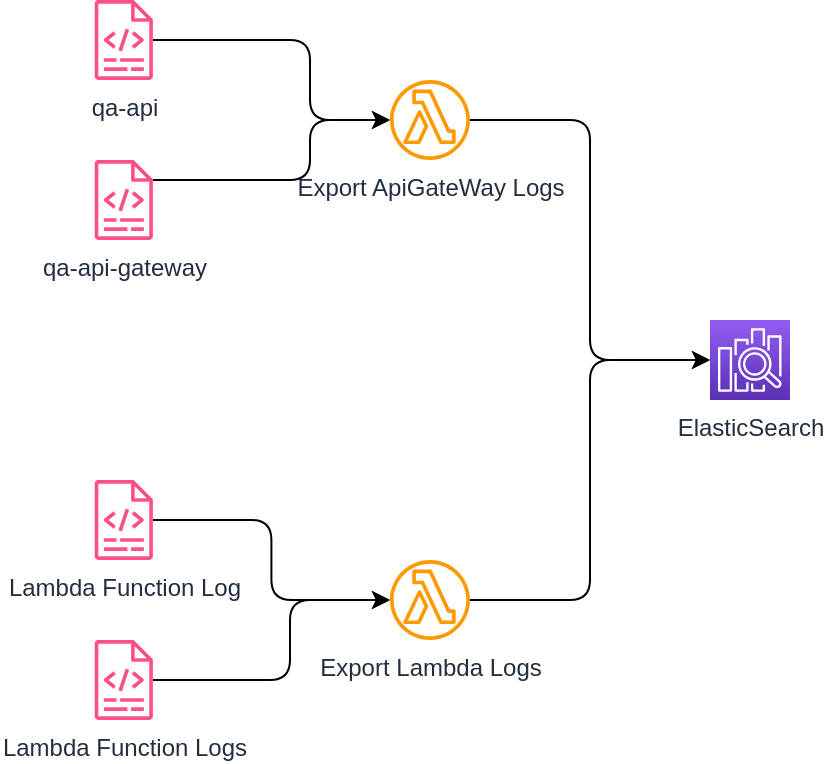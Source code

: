 <mxfile version="15.3.0" type="github">
  <diagram id="nzcal7Fz_3WaMXjGNrlV" name="Page-1">
    <mxGraphModel dx="946" dy="470" grid="1" gridSize="10" guides="1" tooltips="1" connect="1" arrows="1" fold="1" page="1" pageScale="1" pageWidth="827" pageHeight="1169" math="0" shadow="0">
      <root>
        <mxCell id="0" />
        <mxCell id="1" parent="0" />
        <mxCell id="yLLP_6ogxdL1EiIHCrCx-7" style="edgeStyle=orthogonalEdgeStyle;rounded=1;orthogonalLoop=1;jettySize=auto;html=1;" edge="1" parent="1" source="yLLP_6ogxdL1EiIHCrCx-1" target="yLLP_6ogxdL1EiIHCrCx-4">
          <mxGeometry relative="1" as="geometry">
            <Array as="points">
              <mxPoint x="240" y="100" />
              <mxPoint x="240" y="140" />
            </Array>
          </mxGeometry>
        </mxCell>
        <mxCell id="yLLP_6ogxdL1EiIHCrCx-1" value="qa-api" style="sketch=0;outlineConnect=0;fontColor=#232F3E;gradientColor=none;fillColor=#FF4F8B;strokeColor=none;dashed=0;verticalLabelPosition=bottom;verticalAlign=top;align=center;html=1;fontSize=12;fontStyle=0;aspect=fixed;pointerEvents=1;shape=mxgraph.aws4.logs;" vertex="1" parent="1">
          <mxGeometry x="120" y="80" width="53.79" height="40" as="geometry" />
        </mxCell>
        <mxCell id="yLLP_6ogxdL1EiIHCrCx-10" style="edgeStyle=orthogonalEdgeStyle;rounded=1;orthogonalLoop=1;jettySize=auto;html=1;" edge="1" parent="1" source="yLLP_6ogxdL1EiIHCrCx-3" target="yLLP_6ogxdL1EiIHCrCx-6">
          <mxGeometry relative="1" as="geometry" />
        </mxCell>
        <mxCell id="yLLP_6ogxdL1EiIHCrCx-3" value="Lambda Function Log" style="sketch=0;outlineConnect=0;fontColor=#232F3E;gradientColor=none;fillColor=#FF4F8B;strokeColor=none;dashed=0;verticalLabelPosition=bottom;verticalAlign=top;align=center;html=1;fontSize=12;fontStyle=0;aspect=fixed;pointerEvents=1;shape=mxgraph.aws4.logs;" vertex="1" parent="1">
          <mxGeometry x="120" y="320" width="53.79" height="40" as="geometry" />
        </mxCell>
        <mxCell id="yLLP_6ogxdL1EiIHCrCx-13" style="edgeStyle=orthogonalEdgeStyle;rounded=1;orthogonalLoop=1;jettySize=auto;html=1;entryX=0;entryY=0.5;entryDx=0;entryDy=0;entryPerimeter=0;" edge="1" parent="1" source="yLLP_6ogxdL1EiIHCrCx-4" target="yLLP_6ogxdL1EiIHCrCx-12">
          <mxGeometry relative="1" as="geometry" />
        </mxCell>
        <mxCell id="yLLP_6ogxdL1EiIHCrCx-4" value="Export ApiGateWay Logs" style="sketch=0;outlineConnect=0;fontColor=#232F3E;gradientColor=none;fillColor=#FF9900;strokeColor=none;dashed=0;verticalLabelPosition=bottom;verticalAlign=top;align=center;html=1;fontSize=12;fontStyle=0;aspect=fixed;pointerEvents=1;shape=mxgraph.aws4.lambda_function;" vertex="1" parent="1">
          <mxGeometry x="280" y="120" width="40" height="40" as="geometry" />
        </mxCell>
        <mxCell id="yLLP_6ogxdL1EiIHCrCx-8" style="edgeStyle=orthogonalEdgeStyle;rounded=1;orthogonalLoop=1;jettySize=auto;html=1;" edge="1" parent="1" source="yLLP_6ogxdL1EiIHCrCx-5" target="yLLP_6ogxdL1EiIHCrCx-4">
          <mxGeometry relative="1" as="geometry">
            <Array as="points">
              <mxPoint x="240" y="170" />
              <mxPoint x="240" y="140" />
            </Array>
          </mxGeometry>
        </mxCell>
        <mxCell id="yLLP_6ogxdL1EiIHCrCx-5" value="qa-api-gateway" style="sketch=0;outlineConnect=0;fontColor=#232F3E;gradientColor=none;fillColor=#FF4F8B;strokeColor=none;dashed=0;verticalLabelPosition=bottom;verticalAlign=top;align=center;html=1;fontSize=12;fontStyle=0;aspect=fixed;pointerEvents=1;shape=mxgraph.aws4.logs;" vertex="1" parent="1">
          <mxGeometry x="120" y="160" width="53.79" height="40" as="geometry" />
        </mxCell>
        <mxCell id="yLLP_6ogxdL1EiIHCrCx-14" style="edgeStyle=orthogonalEdgeStyle;rounded=1;orthogonalLoop=1;jettySize=auto;html=1;entryX=0;entryY=0.5;entryDx=0;entryDy=0;entryPerimeter=0;" edge="1" parent="1" source="yLLP_6ogxdL1EiIHCrCx-6" target="yLLP_6ogxdL1EiIHCrCx-12">
          <mxGeometry relative="1" as="geometry" />
        </mxCell>
        <mxCell id="yLLP_6ogxdL1EiIHCrCx-6" value="Export Lambda Logs" style="sketch=0;outlineConnect=0;fontColor=#232F3E;gradientColor=none;fillColor=#FF9900;strokeColor=none;dashed=0;verticalLabelPosition=bottom;verticalAlign=top;align=center;html=1;fontSize=12;fontStyle=0;aspect=fixed;pointerEvents=1;shape=mxgraph.aws4.lambda_function;" vertex="1" parent="1">
          <mxGeometry x="280" y="360" width="40" height="40" as="geometry" />
        </mxCell>
        <mxCell id="yLLP_6ogxdL1EiIHCrCx-11" style="edgeStyle=orthogonalEdgeStyle;rounded=1;orthogonalLoop=1;jettySize=auto;html=1;" edge="1" parent="1" source="yLLP_6ogxdL1EiIHCrCx-9" target="yLLP_6ogxdL1EiIHCrCx-6">
          <mxGeometry relative="1" as="geometry">
            <Array as="points">
              <mxPoint x="230" y="420" />
              <mxPoint x="230" y="380" />
            </Array>
          </mxGeometry>
        </mxCell>
        <mxCell id="yLLP_6ogxdL1EiIHCrCx-9" value="Lambda Function Logs" style="sketch=0;outlineConnect=0;fontColor=#232F3E;gradientColor=none;fillColor=#FF4F8B;strokeColor=none;dashed=0;verticalLabelPosition=bottom;verticalAlign=top;align=center;html=1;fontSize=12;fontStyle=0;aspect=fixed;pointerEvents=1;shape=mxgraph.aws4.logs;" vertex="1" parent="1">
          <mxGeometry x="120" y="400" width="53.79" height="40" as="geometry" />
        </mxCell>
        <mxCell id="yLLP_6ogxdL1EiIHCrCx-12" value="ElasticSearch" style="sketch=0;points=[[0,0,0],[0.25,0,0],[0.5,0,0],[0.75,0,0],[1,0,0],[0,1,0],[0.25,1,0],[0.5,1,0],[0.75,1,0],[1,1,0],[0,0.25,0],[0,0.5,0],[0,0.75,0],[1,0.25,0],[1,0.5,0],[1,0.75,0]];outlineConnect=0;fontColor=#232F3E;gradientColor=#945DF2;gradientDirection=north;fillColor=#5A30B5;strokeColor=#ffffff;dashed=0;verticalLabelPosition=bottom;verticalAlign=top;align=center;html=1;fontSize=12;fontStyle=0;aspect=fixed;shape=mxgraph.aws4.resourceIcon;resIcon=mxgraph.aws4.elasticsearch_service;" vertex="1" parent="1">
          <mxGeometry x="440" y="240" width="40" height="40" as="geometry" />
        </mxCell>
      </root>
    </mxGraphModel>
  </diagram>
</mxfile>
